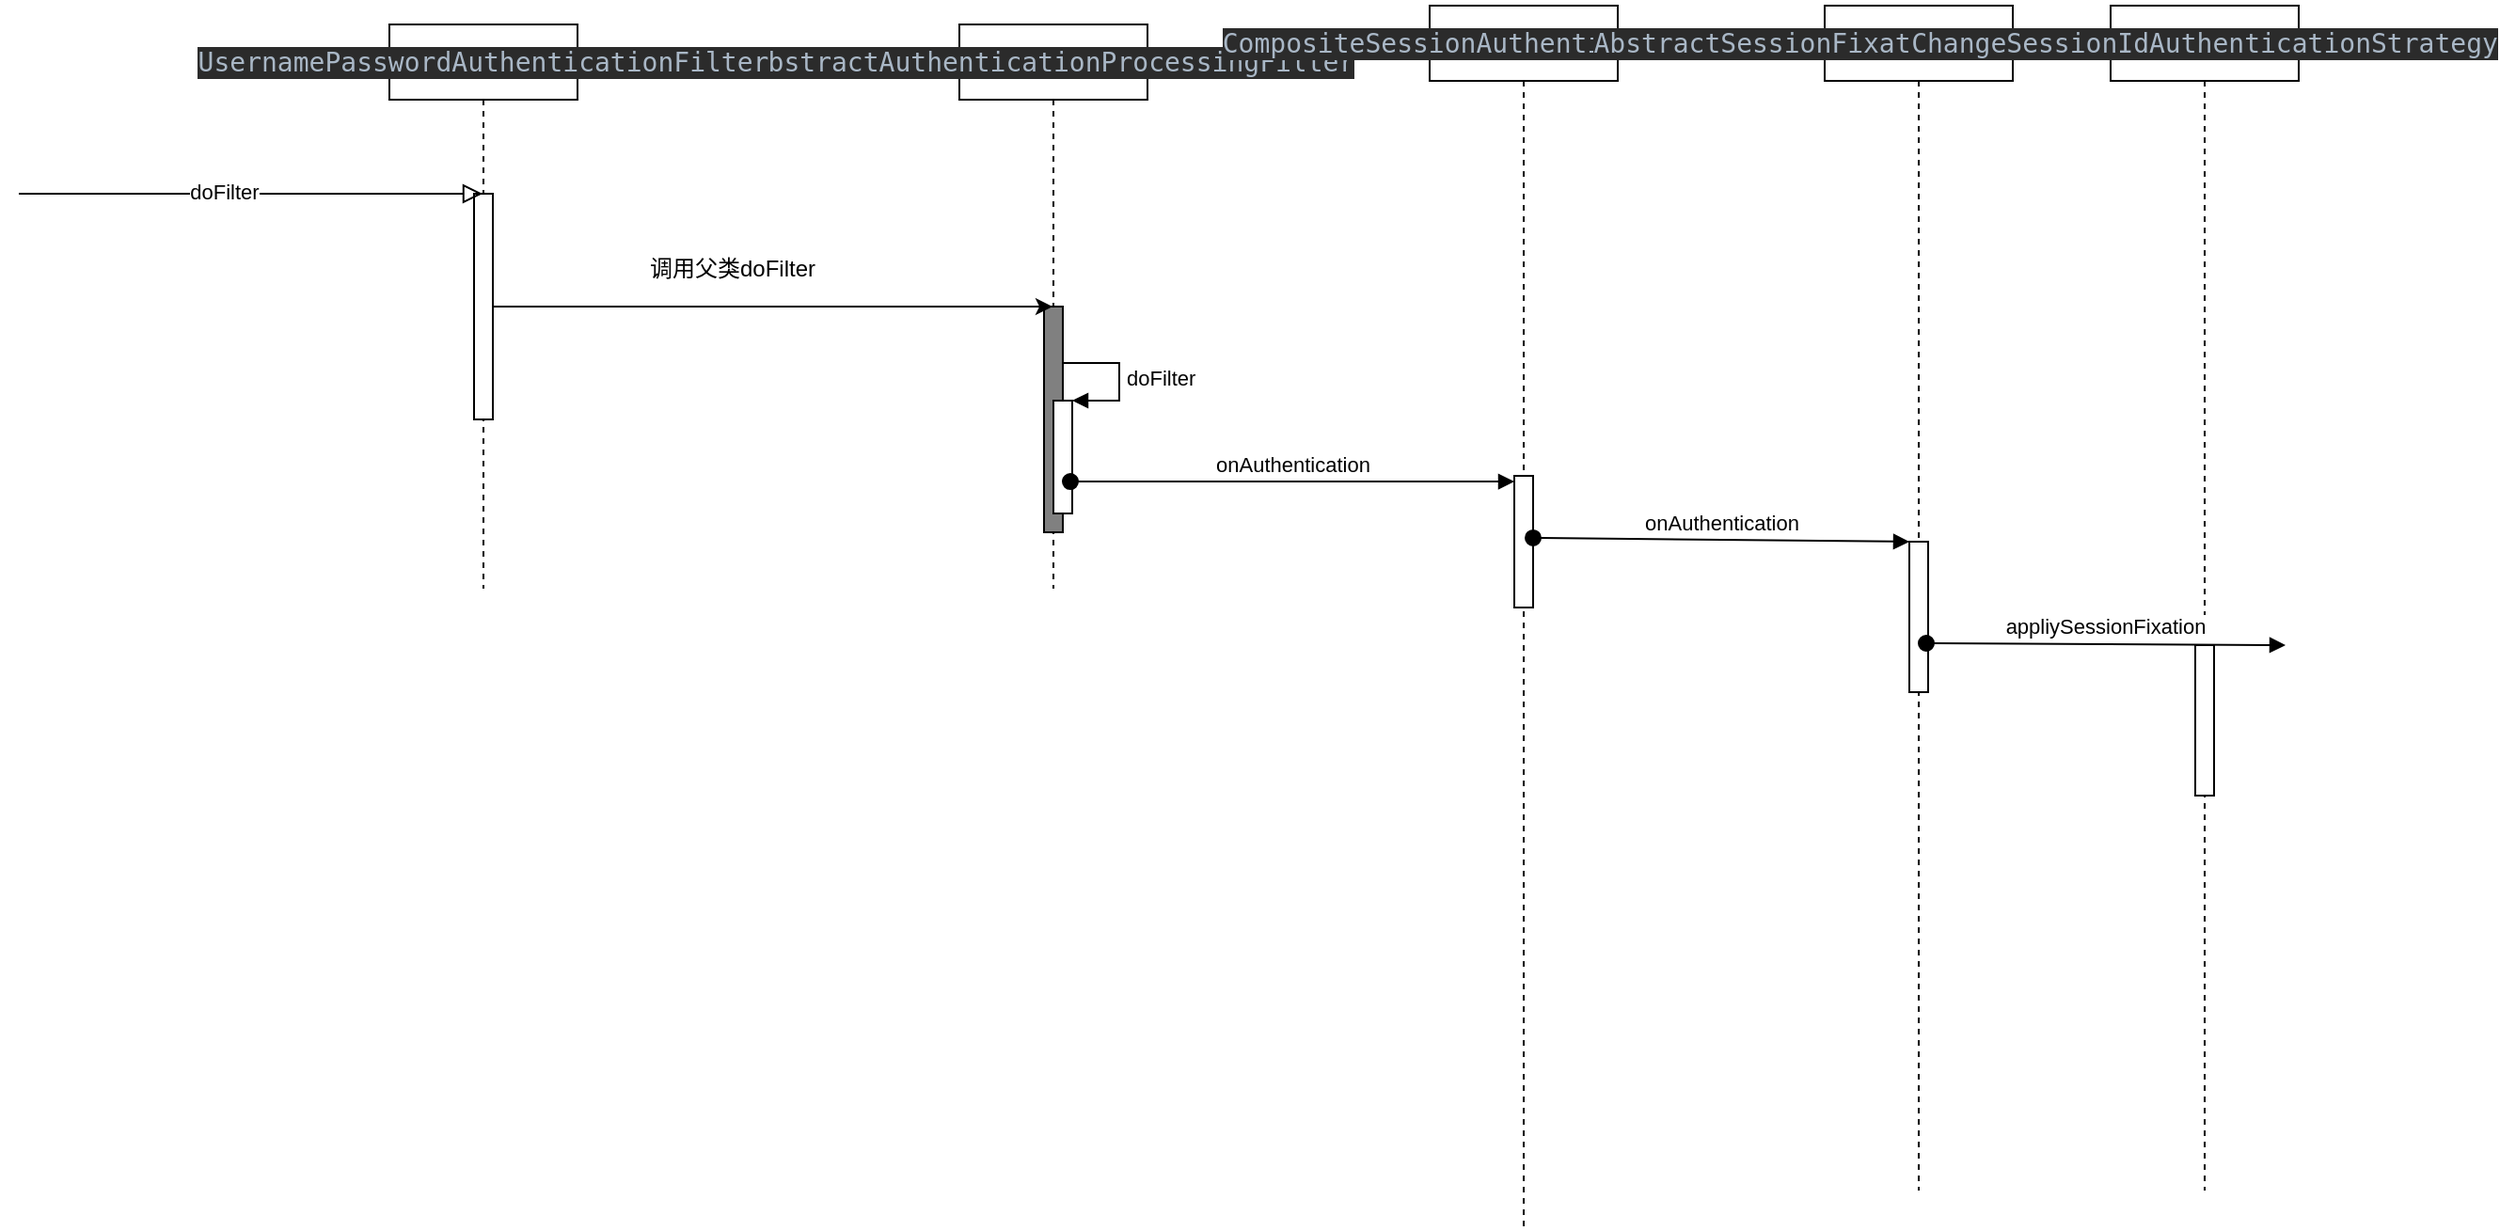 <mxfile>
    <diagram id="gSse_QyRqjFhToLf4RXb" name="第 1 页">
        <mxGraphModel dx="1075" dy="749" grid="1" gridSize="10" guides="1" tooltips="1" connect="1" arrows="1" fold="1" page="1" pageScale="1" pageWidth="827" pageHeight="1169" math="0" shadow="0">
            <root>
                <mxCell id="0"/>
                <mxCell id="1" parent="0"/>
                <mxCell id="2" value="&lt;div style=&quot;background-color: #2b2b2b ; color: #a9b7c6 ; font-family: &amp;#34;droid sans mono&amp;#34; , monospace ; font-size: 10.5pt&quot;&gt;&lt;pre&gt;AbstractAuthenticationProcessingFilter&lt;/pre&gt;&lt;/div&gt;" style="shape=umlLifeline;perimeter=lifelinePerimeter;whiteSpace=wrap;html=1;container=1;collapsible=0;recursiveResize=0;outlineConnect=0;" parent="1" vertex="1">
                    <mxGeometry x="630" y="90" width="100" height="300" as="geometry"/>
                </mxCell>
                <mxCell id="3" value="" style="html=1;points=[];perimeter=orthogonalPerimeter;fillColor=#808080;" parent="2" vertex="1">
                    <mxGeometry x="45" y="150" width="10" height="120" as="geometry"/>
                </mxCell>
                <mxCell id="18" value="" style="html=1;points=[];perimeter=orthogonalPerimeter;" parent="2" vertex="1">
                    <mxGeometry x="50" y="200" width="10" height="60" as="geometry"/>
                </mxCell>
                <mxCell id="19" value="doFilter" style="edgeStyle=orthogonalEdgeStyle;html=1;align=left;spacingLeft=2;endArrow=block;rounded=0;entryX=1;entryY=0;" parent="2" target="18" edge="1">
                    <mxGeometry relative="1" as="geometry">
                        <mxPoint x="55" y="180" as="sourcePoint"/>
                        <Array as="points">
                            <mxPoint x="85" y="180"/>
                        </Array>
                    </mxGeometry>
                </mxCell>
                <mxCell id="4" value="&lt;div style=&quot;background-color: #2b2b2b ; color: #a9b7c6 ; font-family: &amp;#34;droid sans mono&amp;#34; , monospace ; font-size: 10.5pt&quot;&gt;&lt;pre&gt;UsernamePasswordAuthenticationFilter&lt;/pre&gt;&lt;/div&gt;" style="shape=umlLifeline;perimeter=lifelinePerimeter;whiteSpace=wrap;html=1;container=1;collapsible=0;recursiveResize=0;outlineConnect=0;" parent="1" vertex="1">
                    <mxGeometry x="327" y="90" width="100" height="300" as="geometry"/>
                </mxCell>
                <mxCell id="5" value="" style="html=1;points=[];perimeter=orthogonalPerimeter;" parent="4" vertex="1">
                    <mxGeometry x="45" y="90" width="10" height="120" as="geometry"/>
                </mxCell>
                <mxCell id="8" style="edgeStyle=none;html=1;" parent="1" source="5" target="2" edge="1">
                    <mxGeometry relative="1" as="geometry"/>
                </mxCell>
                <mxCell id="11" value="" style="endArrow=block;startArrow=none;endFill=0;startFill=0;endSize=8;html=1;verticalAlign=bottom;labelBackgroundColor=none;" parent="1" target="4" edge="1">
                    <mxGeometry width="160" relative="1" as="geometry">
                        <mxPoint x="130" y="180" as="sourcePoint"/>
                        <mxPoint x="230" y="220" as="targetPoint"/>
                        <Array as="points">
                            <mxPoint x="170" y="180"/>
                        </Array>
                    </mxGeometry>
                </mxCell>
                <mxCell id="12" value="doFilter" style="edgeLabel;html=1;align=center;verticalAlign=middle;resizable=0;points=[];" parent="11" vertex="1" connectable="0">
                    <mxGeometry x="-0.121" y="1" relative="1" as="geometry">
                        <mxPoint as="offset"/>
                    </mxGeometry>
                </mxCell>
                <mxCell id="15" value="调用父类doFilter" style="text;html=1;align=center;verticalAlign=middle;resizable=0;points=[];autosize=1;strokeColor=none;fillColor=none;" parent="1" vertex="1">
                    <mxGeometry x="459" y="210" width="100" height="20" as="geometry"/>
                </mxCell>
                <mxCell id="20" value="&lt;div style=&quot;background-color: #2b2b2b ; color: #a9b7c6 ; font-family: &amp;#34;droid sans mono&amp;#34; , monospace ; font-size: 10.5pt&quot;&gt;&lt;pre&gt;&lt;div style=&quot;font-family: &amp;#34;droid sans mono&amp;#34; , monospace ; font-size: 10.5pt&quot;&gt;&lt;pre&gt;CompositeSessionAuthenticationStrategy&lt;/pre&gt;&lt;/div&gt;&lt;/pre&gt;&lt;/div&gt;" style="shape=umlLifeline;perimeter=lifelinePerimeter;whiteSpace=wrap;html=1;container=1;collapsible=0;recursiveResize=0;outlineConnect=0;" parent="1" vertex="1">
                    <mxGeometry x="880" y="80" width="100" height="650" as="geometry"/>
                </mxCell>
                <mxCell id="24" value="" style="html=1;points=[];perimeter=orthogonalPerimeter;" parent="20" vertex="1">
                    <mxGeometry x="45" y="250" width="10" height="70" as="geometry"/>
                </mxCell>
                <mxCell id="25" value="onAuthentication" style="html=1;verticalAlign=bottom;startArrow=oval;endArrow=block;startSize=8;exitX=0.9;exitY=0.717;exitDx=0;exitDy=0;exitPerimeter=0;" parent="1" source="18" target="24" edge="1">
                    <mxGeometry relative="1" as="geometry">
                        <mxPoint x="865" y="270" as="sourcePoint"/>
                    </mxGeometry>
                </mxCell>
                <mxCell id="26" value="&lt;div style=&quot;background-color: #2b2b2b ; color: #a9b7c6 ; font-family: &amp;#34;droid sans mono&amp;#34; , monospace ; font-size: 10.5pt&quot;&gt;&lt;pre&gt;&lt;div style=&quot;font-family: &amp;#34;droid sans mono&amp;#34; , monospace ; font-size: 10.5pt&quot;&gt;&lt;pre&gt;AbstractSessionFixationProtectionStrategy&lt;/pre&gt;&lt;/div&gt;&lt;/pre&gt;&lt;/div&gt;" style="shape=umlLifeline;perimeter=lifelinePerimeter;whiteSpace=wrap;html=1;container=1;collapsible=0;recursiveResize=0;outlineConnect=0;" parent="1" vertex="1">
                    <mxGeometry x="1090" y="80" width="100" height="630" as="geometry"/>
                </mxCell>
                <mxCell id="28" value="" style="html=1;points=[];perimeter=orthogonalPerimeter;" parent="26" vertex="1">
                    <mxGeometry x="45" y="285" width="10" height="80" as="geometry"/>
                </mxCell>
                <mxCell id="29" value="onAuthentication" style="html=1;verticalAlign=bottom;startArrow=oval;endArrow=block;startSize=8;exitX=1;exitY=0.471;exitDx=0;exitDy=0;exitPerimeter=0;" parent="1" source="24" target="28" edge="1">
                    <mxGeometry relative="1" as="geometry">
                        <mxPoint x="1075" y="365" as="sourcePoint"/>
                    </mxGeometry>
                </mxCell>
                <mxCell id="30" value="&lt;div style=&quot;background-color: #2b2b2b ; color: #a9b7c6 ; font-family: &amp;#34;droid sans mono&amp;#34; , monospace ; font-size: 10.5pt&quot;&gt;&lt;pre&gt;&lt;div style=&quot;font-family: &amp;#34;droid sans mono&amp;#34; , monospace ; font-size: 10.5pt&quot;&gt;&lt;pre&gt;&lt;div style=&quot;font-family: &amp;#34;droid sans mono&amp;#34; , monospace ; font-size: 10.5pt&quot;&gt;&lt;pre&gt;ChangeSessionIdAuthenticationStrategy&lt;/pre&gt;&lt;/div&gt;&lt;/pre&gt;&lt;/div&gt;&lt;/pre&gt;&lt;/div&gt;" style="shape=umlLifeline;perimeter=lifelinePerimeter;whiteSpace=wrap;html=1;container=1;collapsible=0;recursiveResize=0;outlineConnect=0;" parent="1" vertex="1">
                    <mxGeometry x="1242" y="80" width="100" height="630" as="geometry"/>
                </mxCell>
                <mxCell id="32" value="" style="html=1;points=[];perimeter=orthogonalPerimeter;" parent="30" vertex="1">
                    <mxGeometry x="45" y="340" width="10" height="80" as="geometry"/>
                </mxCell>
                <mxCell id="33" value="appliySessionFixation" style="html=1;verticalAlign=bottom;startArrow=oval;endArrow=block;startSize=8;exitX=0.9;exitY=0.675;exitDx=0;exitDy=0;exitPerimeter=0;" parent="1" source="28" edge="1">
                    <mxGeometry relative="1" as="geometry">
                        <mxPoint x="1169" y="418.04" as="sourcePoint"/>
                        <mxPoint x="1335" y="420" as="targetPoint"/>
                    </mxGeometry>
                </mxCell>
            </root>
        </mxGraphModel>
    </diagram>
    <diagram id="G9SBzL9ib-Sj3A7Fogvc" name="第 2 页">
        <mxGraphModel dx="1075" dy="749" grid="1" gridSize="10" guides="1" tooltips="1" connect="1" arrows="1" fold="1" page="1" pageScale="1" pageWidth="827" pageHeight="1169" math="0" shadow="0">
            <root>
                <mxCell id="HlOIhffwXX_lk_N7ByA1-0"/>
                <mxCell id="HlOIhffwXX_lk_N7ByA1-1" parent="HlOIhffwXX_lk_N7ByA1-0"/>
                <mxCell id="HlOIhffwXX_lk_N7ByA1-19" style="edgeStyle=none;html=1;entryX=0;entryY=0.5;entryDx=0;entryDy=0;" edge="1" parent="HlOIhffwXX_lk_N7ByA1-1" source="HlOIhffwXX_lk_N7ByA1-16" target="HlOIhffwXX_lk_N7ByA1-17">
                    <mxGeometry relative="1" as="geometry"/>
                </mxCell>
                <mxCell id="HlOIhffwXX_lk_N7ByA1-16" value="" style="rounded=0;whiteSpace=wrap;html=1;dashed=1;fillColor=none;" vertex="1" parent="HlOIhffwXX_lk_N7ByA1-1">
                    <mxGeometry x="170" y="220" width="320" height="280" as="geometry"/>
                </mxCell>
                <mxCell id="HlOIhffwXX_lk_N7ByA1-2" value="" style="rounded=0;whiteSpace=wrap;html=1;fillColor=none;" vertex="1" parent="HlOIhffwXX_lk_N7ByA1-1">
                    <mxGeometry x="220" y="130" width="240" height="630" as="geometry"/>
                </mxCell>
                <mxCell id="HlOIhffwXX_lk_N7ByA1-3" value="SecurityFilterChain" style="text;html=1;strokeColor=none;fillColor=none;align=center;verticalAlign=middle;whiteSpace=wrap;rounded=0;" vertex="1" parent="HlOIhffwXX_lk_N7ByA1-1">
                    <mxGeometry x="300" y="150" width="60" height="30" as="geometry"/>
                </mxCell>
                <mxCell id="HlOIhffwXX_lk_N7ByA1-12" style="edgeStyle=none;html=1;" edge="1" parent="HlOIhffwXX_lk_N7ByA1-1" source="HlOIhffwXX_lk_N7ByA1-4" target="HlOIhffwXX_lk_N7ByA1-5">
                    <mxGeometry relative="1" as="geometry"/>
                </mxCell>
                <mxCell id="HlOIhffwXX_lk_N7ByA1-4" value="SecurityFilter1" style="rounded=0;whiteSpace=wrap;html=1;" vertex="1" parent="HlOIhffwXX_lk_N7ByA1-1">
                    <mxGeometry x="280" y="230" width="120" height="60" as="geometry"/>
                </mxCell>
                <mxCell id="HlOIhffwXX_lk_N7ByA1-13" style="edgeStyle=none;html=1;entryX=0.5;entryY=0;entryDx=0;entryDy=0;" edge="1" parent="HlOIhffwXX_lk_N7ByA1-1" source="HlOIhffwXX_lk_N7ByA1-5" target="HlOIhffwXX_lk_N7ByA1-7">
                    <mxGeometry relative="1" as="geometry"/>
                </mxCell>
                <mxCell id="HlOIhffwXX_lk_N7ByA1-5" value="SecurityFilter2" style="rounded=0;whiteSpace=wrap;html=1;" vertex="1" parent="HlOIhffwXX_lk_N7ByA1-1">
                    <mxGeometry x="280" y="320" width="120" height="60" as="geometry"/>
                </mxCell>
                <mxCell id="HlOIhffwXX_lk_N7ByA1-14" style="edgeStyle=none;html=1;entryX=0.5;entryY=0;entryDx=0;entryDy=0;" edge="1" parent="HlOIhffwXX_lk_N7ByA1-1" source="HlOIhffwXX_lk_N7ByA1-7" target="HlOIhffwXX_lk_N7ByA1-9">
                    <mxGeometry relative="1" as="geometry"/>
                </mxCell>
                <mxCell id="HlOIhffwXX_lk_N7ByA1-7" value="UsernamePasswordAuthenticationFilter" style="rounded=0;whiteSpace=wrap;html=1;" vertex="1" parent="HlOIhffwXX_lk_N7ByA1-1">
                    <mxGeometry x="280" y="410" width="120" height="60" as="geometry"/>
                </mxCell>
                <mxCell id="HlOIhffwXX_lk_N7ByA1-15" style="edgeStyle=none;html=1;entryX=0.5;entryY=0;entryDx=0;entryDy=0;" edge="1" parent="HlOIhffwXX_lk_N7ByA1-1" source="HlOIhffwXX_lk_N7ByA1-9" target="HlOIhffwXX_lk_N7ByA1-10">
                    <mxGeometry relative="1" as="geometry"/>
                </mxCell>
                <mxCell id="HlOIhffwXX_lk_N7ByA1-9" value="ExceptionTranslationFilter" style="rounded=0;whiteSpace=wrap;html=1;" vertex="1" parent="HlOIhffwXX_lk_N7ByA1-1">
                    <mxGeometry x="280" y="525" width="120" height="60" as="geometry"/>
                </mxCell>
                <mxCell id="HlOIhffwXX_lk_N7ByA1-10" value="FilterSecurityInterceptor" style="rounded=0;whiteSpace=wrap;html=1;" vertex="1" parent="HlOIhffwXX_lk_N7ByA1-1">
                    <mxGeometry x="280" y="620" width="120" height="60" as="geometry"/>
                </mxCell>
                <mxCell id="HlOIhffwXX_lk_N7ByA1-11" value="" style="endArrow=classic;html=1;" edge="1" parent="HlOIhffwXX_lk_N7ByA1-1" target="HlOIhffwXX_lk_N7ByA1-2">
                    <mxGeometry width="50" height="50" relative="1" as="geometry">
                        <mxPoint x="340" y="50" as="sourcePoint"/>
                        <mxPoint x="370" y="20" as="targetPoint"/>
                    </mxGeometry>
                </mxCell>
                <mxCell id="HlOIhffwXX_lk_N7ByA1-17" value="接口处理" style="rounded=0;whiteSpace=wrap;html=1;dashed=1;" vertex="1" parent="HlOIhffwXX_lk_N7ByA1-1">
                    <mxGeometry x="670" y="330" width="120" height="60" as="geometry"/>
                </mxCell>
                <mxCell id="HlOIhffwXX_lk_N7ByA1-20" value="重定向" style="text;html=1;align=center;verticalAlign=middle;resizable=0;points=[];autosize=1;strokeColor=none;fillColor=none;" vertex="1" parent="HlOIhffwXX_lk_N7ByA1-1">
                    <mxGeometry x="535" y="330" width="50" height="20" as="geometry"/>
                </mxCell>
                <mxCell id="HlOIhffwXX_lk_N7ByA1-21" value="" style="rounded=0;whiteSpace=wrap;html=1;dashed=1;fillColor=none;" vertex="1" parent="HlOIhffwXX_lk_N7ByA1-1">
                    <mxGeometry x="180" y="510" width="300" height="230" as="geometry"/>
                </mxCell>
                <mxCell id="HlOIhffwXX_lk_N7ByA1-22" value="" style="endArrow=none;html=1;exitX=0;exitY=1;exitDx=0;exitDy=0;entryX=1;entryY=0;entryDx=0;entryDy=0;fillColor=#d80073;strokeColor=#A50040;" edge="1" parent="HlOIhffwXX_lk_N7ByA1-1" source="HlOIhffwXX_lk_N7ByA1-21" target="HlOIhffwXX_lk_N7ByA1-21">
                    <mxGeometry width="50" height="50" relative="1" as="geometry">
                        <mxPoint x="420" y="580" as="sourcePoint"/>
                        <mxPoint x="470" y="530" as="targetPoint"/>
                    </mxGeometry>
                </mxCell>
                <mxCell id="HlOIhffwXX_lk_N7ByA1-23" value="" style="endArrow=none;html=1;exitX=1;exitY=1;exitDx=0;exitDy=0;entryX=0;entryY=0;entryDx=0;entryDy=0;fillColor=#d80073;strokeColor=#A50040;" edge="1" parent="HlOIhffwXX_lk_N7ByA1-1" source="HlOIhffwXX_lk_N7ByA1-21" target="HlOIhffwXX_lk_N7ByA1-21">
                    <mxGeometry width="50" height="50" relative="1" as="geometry">
                        <mxPoint x="550" y="670" as="sourcePoint"/>
                        <mxPoint x="600" y="620" as="targetPoint"/>
                    </mxGeometry>
                </mxCell>
                <mxCell id="HlOIhffwXX_lk_N7ByA1-24" value="登录成功后，重定向到之前的接口，&lt;br&gt;后续的过滤器就不会执行了" style="text;html=1;align=center;verticalAlign=middle;resizable=0;points=[];autosize=1;strokeColor=none;fillColor=none;" vertex="1" parent="HlOIhffwXX_lk_N7ByA1-1">
                    <mxGeometry x="500" y="610" width="210" height="30" as="geometry"/>
                </mxCell>
            </root>
        </mxGraphModel>
    </diagram>
</mxfile>